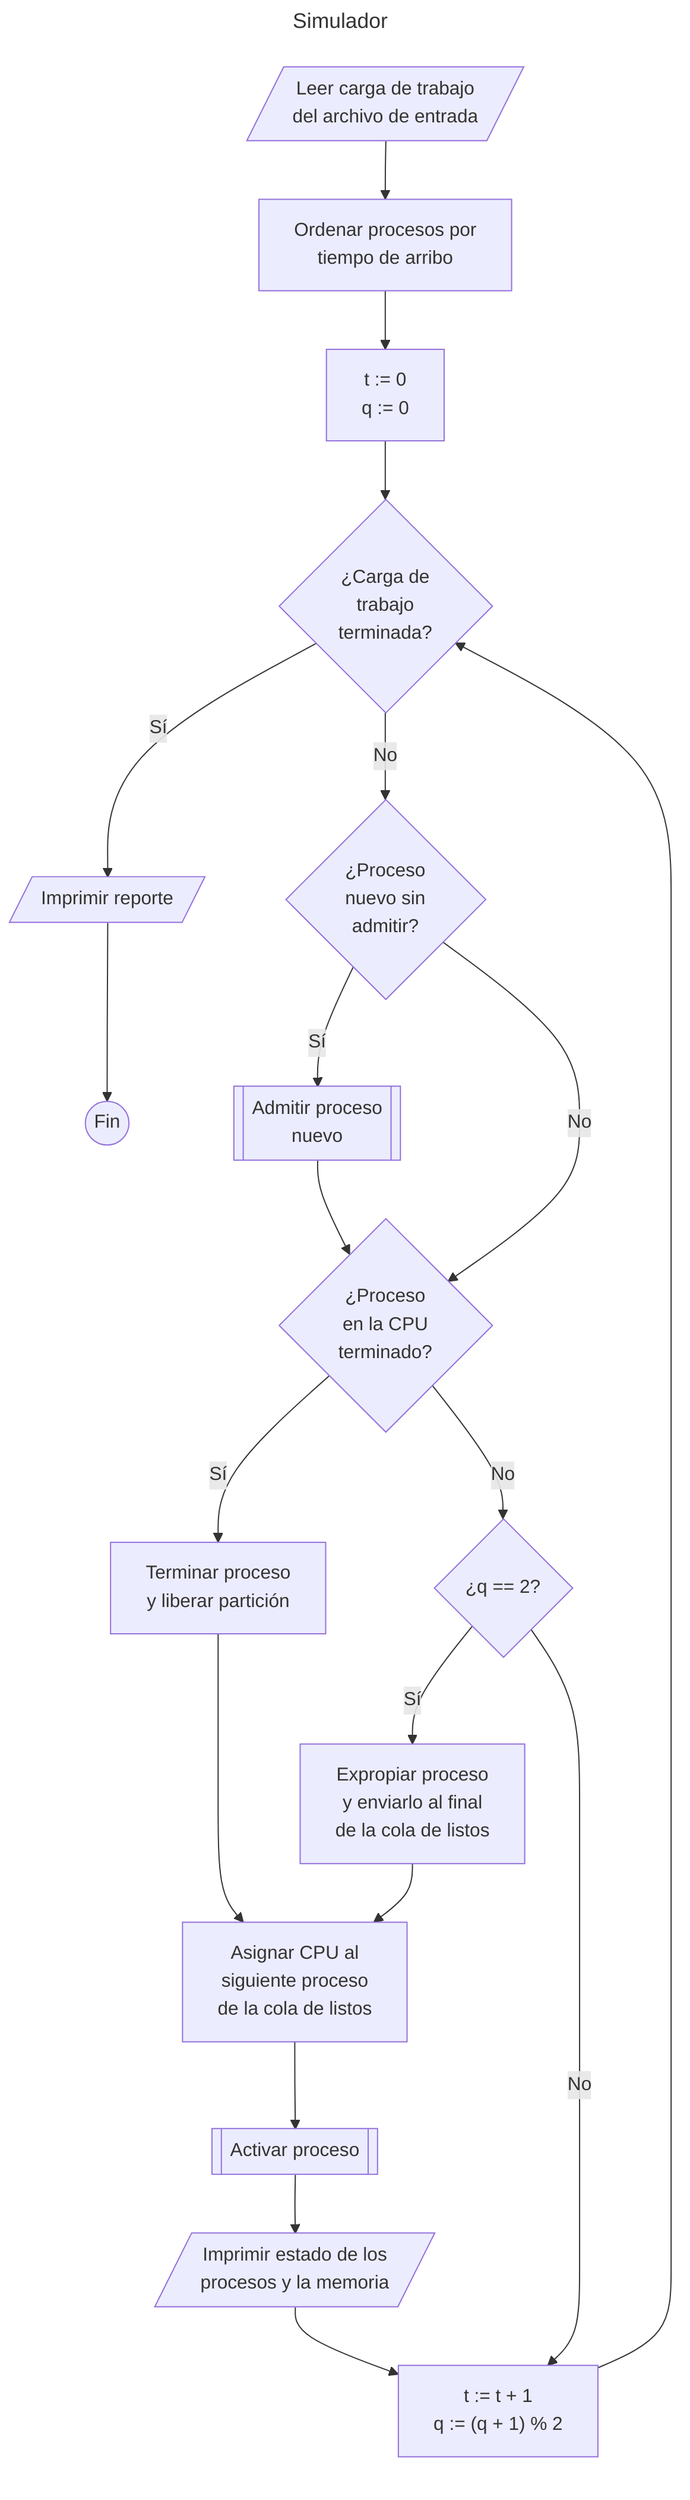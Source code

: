 ---
title: Simulador
---
flowchart TD
    Start[/Leer carga de trabajo\n del archivo de entrada/] --> Ord[Ordenar procesos por\n tiempo de arribo]
    Ord --> Init["t := 0\n q := 0"]
    Init --> CondFin{"¿Carga de\n trabajo\n terminada?"}
    CondFin -- Sí --> Fin
    CondFin -- No --> CondPNuevo{"¿Proceso\n nuevo sin \n admitir?"}
    CondPNuevo -- Sí --> AdmitirP[[Admitir proceso\n nuevo]]
    AdmitirP --> CondPTerminado
    CondPNuevo -- No --> CondPTerminado{"¿Proceso \n en la CPU \n terminado?"}
    CondPTerminado -- Sí --> TerminarP[Terminar proceso \n y liberar partición]
    CondPTerminado -- No --> CondQuantum{"¿q == 2?"}
    CondQuantum -- Sí --> ExpropiarP[Expropiar proceso \n y enviarlo al final \n de la cola de listos]
    CondQuantum -- No --> FinBucle
    ExpropiarP --> AsignarSigP[Asignar CPU al \n siguiente proceso \n de la cola de listos]
    TerminarP ---> AsignarSigP
    AsignarSigP --> ActivarP[[Activar proceso]] --> ImprimirBucle
    ImprimirBucle[/Imprimir estado de los \n procesos y la memoria/] --> FinBucle
    FinBucle["t := t + 1 \n q := (q + 1) % 2"] ----> CondFin
    Fin[/Imprimir reporte/] --> Exit((Fin))